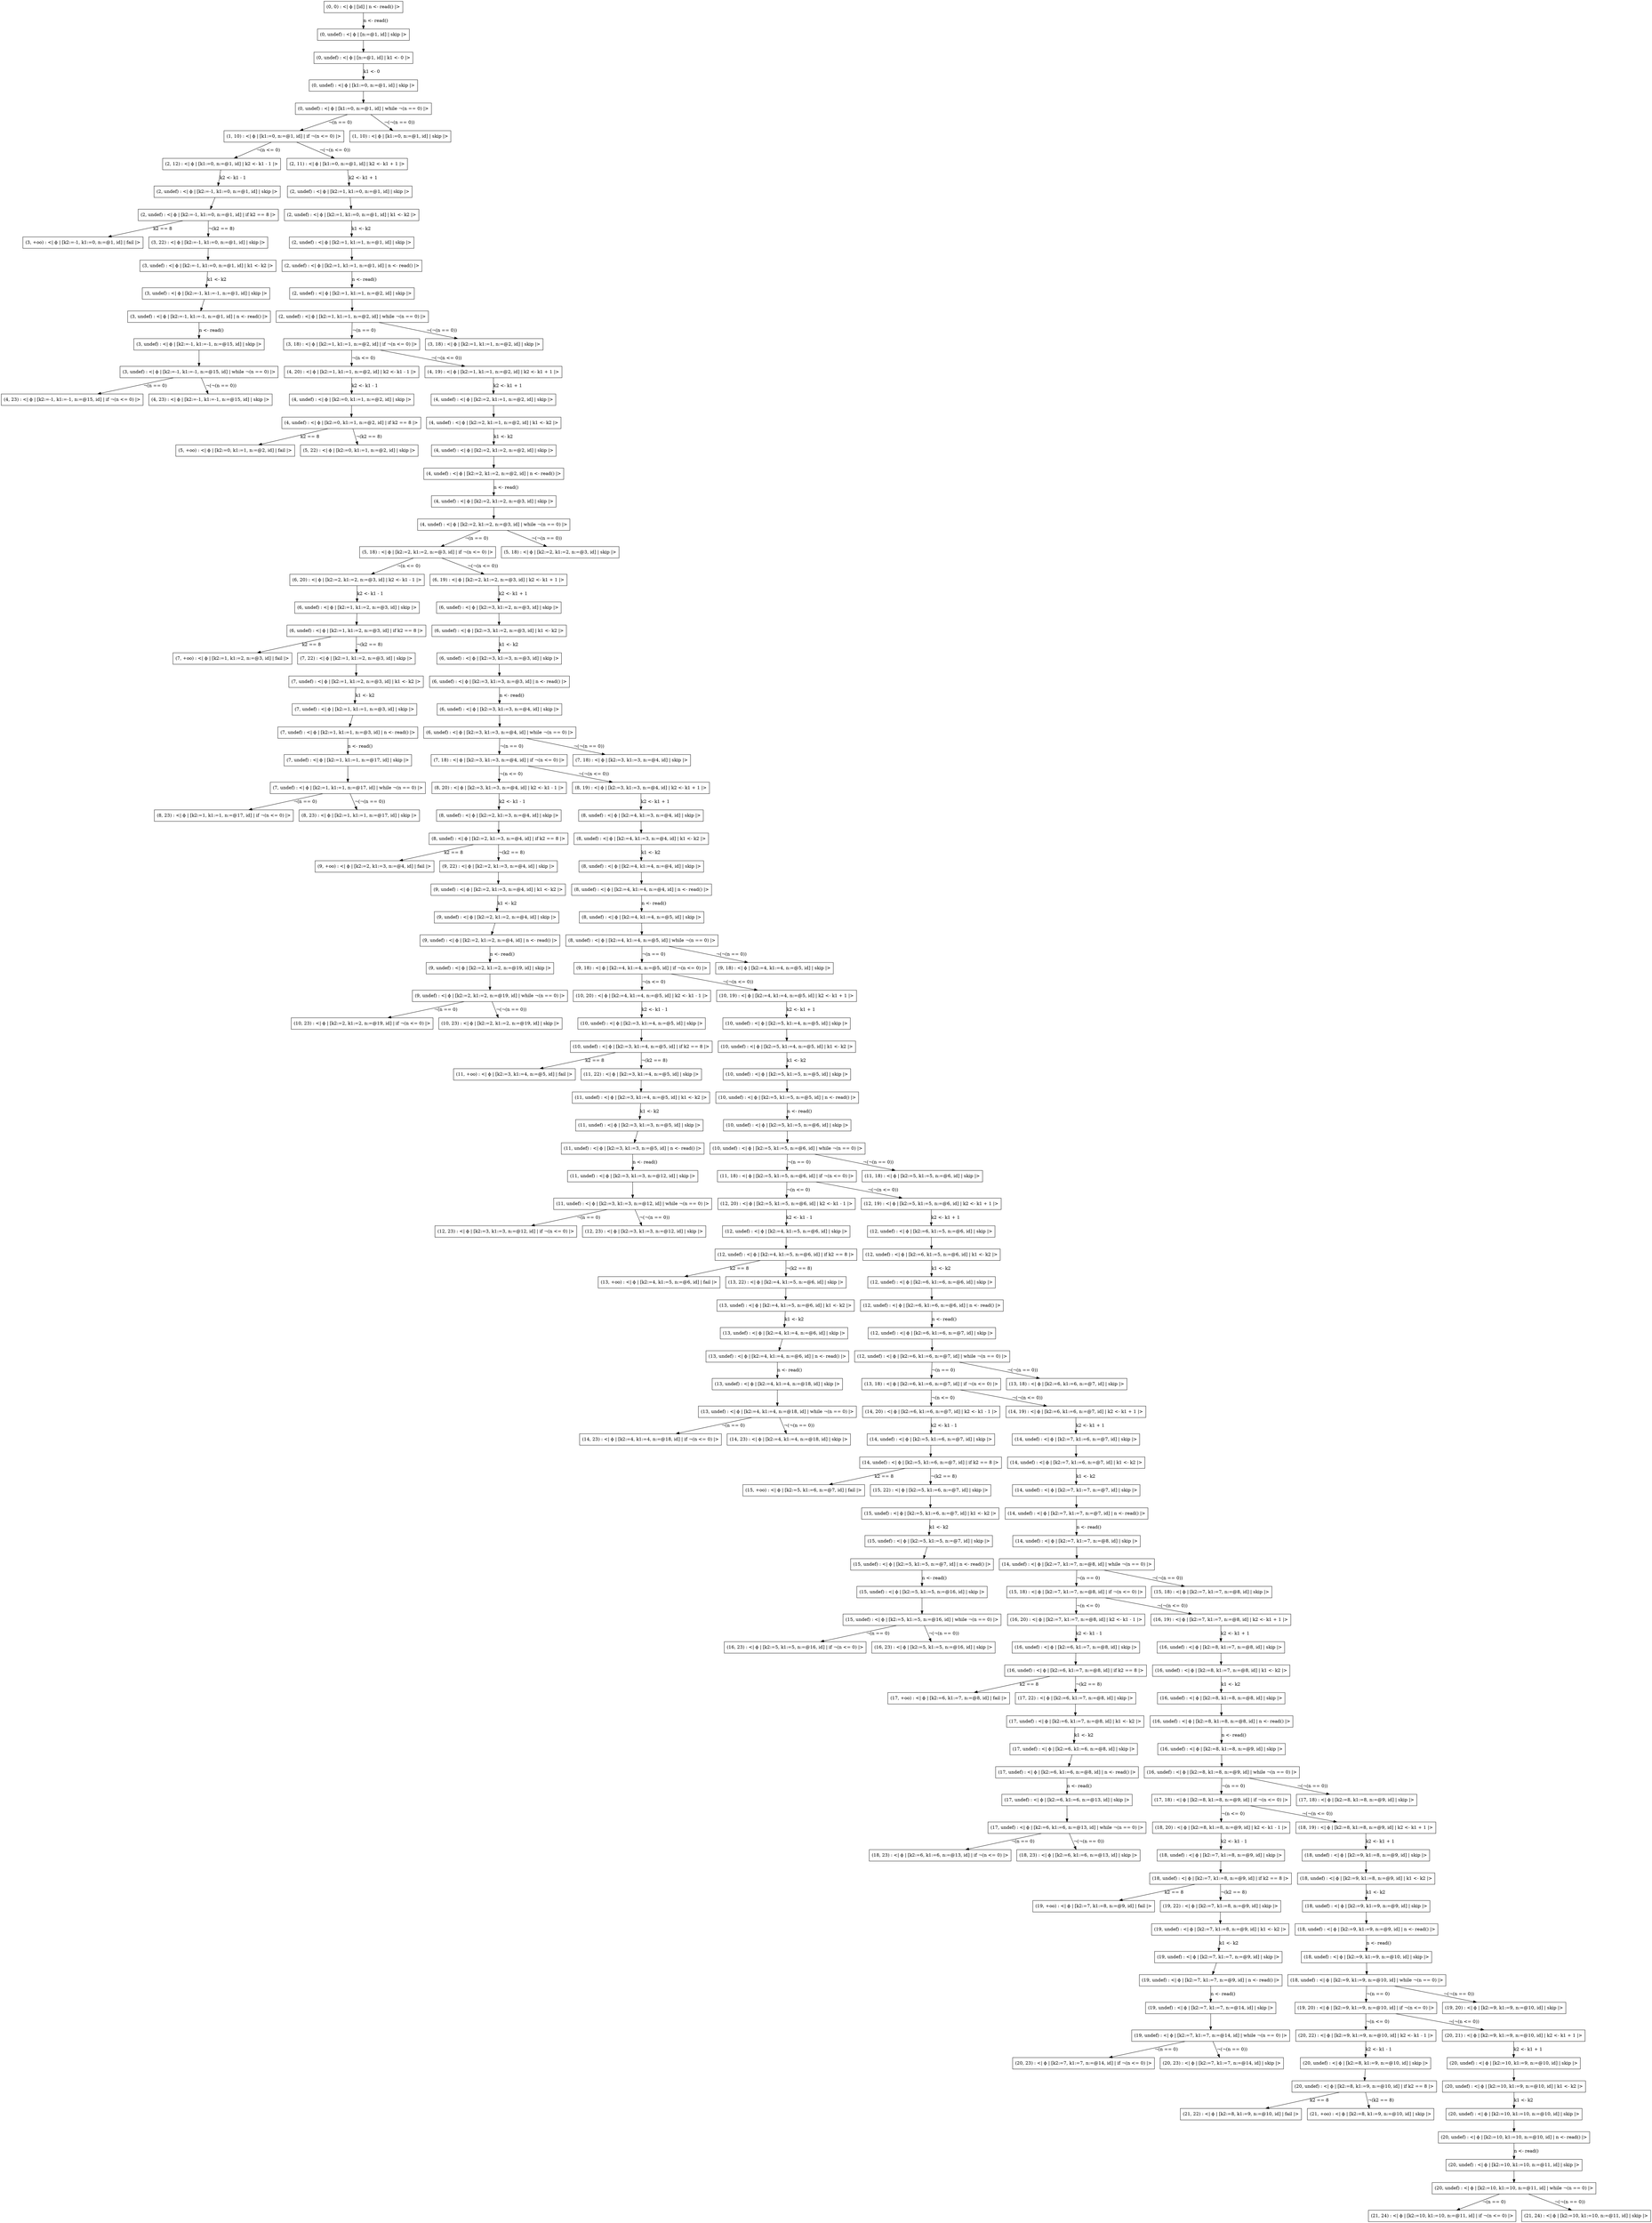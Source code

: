 digraph{
node[shape=box]
"(0, 0) : <| ϕ | [id] | n <- read() |>" -> "(0, undef) : <| ϕ | [n:=@1, id] | skip |>"[label="n <- read()"]
"(0, undef) : <| ϕ | [n:=@1, id] | skip |>" -> "(0, undef) : <| ϕ | [n:=@1, id] | k1 <- 0 |>"[label=""]
"(0, undef) : <| ϕ | [n:=@1, id] | k1 <- 0 |>" -> "(0, undef) : <| ϕ | [k1:=0, n:=@1, id] | skip |>"[label="k1 <- 0"]
"(0, undef) : <| ϕ | [k1:=0, n:=@1, id] | skip |>" -> "(0, undef) : <| ϕ | [k1:=0, n:=@1, id] | while ¬(n == 0) |>"[label=""]
"(0, undef) : <| ϕ | [k1:=0, n:=@1, id] | while ¬(n == 0) |>" -> "(1, 10) : <| ϕ | [k1:=0, n:=@1, id] | if ¬(n <= 0) |>"[label="¬(n == 0)"]
"(0, undef) : <| ϕ | [k1:=0, n:=@1, id] | while ¬(n == 0) |>" -> "(1, 10) : <| ϕ | [k1:=0, n:=@1, id] | skip |>"[label="¬(¬(n == 0))"]
"(1, 10) : <| ϕ | [k1:=0, n:=@1, id] | if ¬(n <= 0) |>" -> "(2, 12) : <| ϕ | [k1:=0, n:=@1, id] | k2 <- k1 - 1 |>"[label="¬(n <= 0)"]
"(1, 10) : <| ϕ | [k1:=0, n:=@1, id] | if ¬(n <= 0) |>" -> "(2, 11) : <| ϕ | [k1:=0, n:=@1, id] | k2 <- k1 + 1 |>"[label="¬(¬(n <= 0))"]
"(2, 11) : <| ϕ | [k1:=0, n:=@1, id] | k2 <- k1 + 1 |>" -> "(2, undef) : <| ϕ | [k2:=1, k1:=0, n:=@1, id] | skip |>"[label="k2 <- k1 + 1"]
"(2, undef) : <| ϕ | [k2:=1, k1:=0, n:=@1, id] | skip |>" -> "(2, undef) : <| ϕ | [k2:=1, k1:=0, n:=@1, id] | k1 <- k2 |>"[label=""]
"(2, undef) : <| ϕ | [k2:=1, k1:=0, n:=@1, id] | k1 <- k2 |>" -> "(2, undef) : <| ϕ | [k2:=1, k1:=1, n:=@1, id] | skip |>"[label="k1 <- k2"]
"(2, undef) : <| ϕ | [k2:=1, k1:=1, n:=@1, id] | skip |>" -> "(2, undef) : <| ϕ | [k2:=1, k1:=1, n:=@1, id] | n <- read() |>"[label=""]
"(2, undef) : <| ϕ | [k2:=1, k1:=1, n:=@1, id] | n <- read() |>" -> "(2, undef) : <| ϕ | [k2:=1, k1:=1, n:=@2, id] | skip |>"[label="n <- read()"]
"(2, undef) : <| ϕ | [k2:=1, k1:=1, n:=@2, id] | skip |>" -> "(2, undef) : <| ϕ | [k2:=1, k1:=1, n:=@2, id] | while ¬(n == 0) |>"[label=""]
"(2, undef) : <| ϕ | [k2:=1, k1:=1, n:=@2, id] | while ¬(n == 0) |>" -> "(3, 18) : <| ϕ | [k2:=1, k1:=1, n:=@2, id] | if ¬(n <= 0) |>"[label="¬(n == 0)"]
"(2, undef) : <| ϕ | [k2:=1, k1:=1, n:=@2, id] | while ¬(n == 0) |>" -> "(3, 18) : <| ϕ | [k2:=1, k1:=1, n:=@2, id] | skip |>"[label="¬(¬(n == 0))"]
"(2, 12) : <| ϕ | [k1:=0, n:=@1, id] | k2 <- k1 - 1 |>" -> "(2, undef) : <| ϕ | [k2:=-1, k1:=0, n:=@1, id] | skip |>"[label="k2 <- k1 - 1"]
"(2, undef) : <| ϕ | [k2:=-1, k1:=0, n:=@1, id] | skip |>" -> "(2, undef) : <| ϕ | [k2:=-1, k1:=0, n:=@1, id] | if k2 == 8 |>"[label=""]
"(2, undef) : <| ϕ | [k2:=-1, k1:=0, n:=@1, id] | if k2 == 8 |>" -> "(3, +oo) : <| ϕ | [k2:=-1, k1:=0, n:=@1, id] | fail |>"[label="k2 == 8"]
"(2, undef) : <| ϕ | [k2:=-1, k1:=0, n:=@1, id] | if k2 == 8 |>" -> "(3, 22) : <| ϕ | [k2:=-1, k1:=0, n:=@1, id] | skip |>"[label="¬(k2 == 8)"]
"(3, 18) : <| ϕ | [k2:=1, k1:=1, n:=@2, id] | if ¬(n <= 0) |>" -> "(4, 20) : <| ϕ | [k2:=1, k1:=1, n:=@2, id] | k2 <- k1 - 1 |>"[label="¬(n <= 0)"]
"(3, 18) : <| ϕ | [k2:=1, k1:=1, n:=@2, id] | if ¬(n <= 0) |>" -> "(4, 19) : <| ϕ | [k2:=1, k1:=1, n:=@2, id] | k2 <- k1 + 1 |>"[label="¬(¬(n <= 0))"]
"(4, 19) : <| ϕ | [k2:=1, k1:=1, n:=@2, id] | k2 <- k1 + 1 |>" -> "(4, undef) : <| ϕ | [k2:=2, k1:=1, n:=@2, id] | skip |>"[label="k2 <- k1 + 1"]
"(4, undef) : <| ϕ | [k2:=2, k1:=1, n:=@2, id] | skip |>" -> "(4, undef) : <| ϕ | [k2:=2, k1:=1, n:=@2, id] | k1 <- k2 |>"[label=""]
"(4, undef) : <| ϕ | [k2:=2, k1:=1, n:=@2, id] | k1 <- k2 |>" -> "(4, undef) : <| ϕ | [k2:=2, k1:=2, n:=@2, id] | skip |>"[label="k1 <- k2"]
"(4, undef) : <| ϕ | [k2:=2, k1:=2, n:=@2, id] | skip |>" -> "(4, undef) : <| ϕ | [k2:=2, k1:=2, n:=@2, id] | n <- read() |>"[label=""]
"(4, undef) : <| ϕ | [k2:=2, k1:=2, n:=@2, id] | n <- read() |>" -> "(4, undef) : <| ϕ | [k2:=2, k1:=2, n:=@3, id] | skip |>"[label="n <- read()"]
"(4, undef) : <| ϕ | [k2:=2, k1:=2, n:=@3, id] | skip |>" -> "(4, undef) : <| ϕ | [k2:=2, k1:=2, n:=@3, id] | while ¬(n == 0) |>"[label=""]
"(4, undef) : <| ϕ | [k2:=2, k1:=2, n:=@3, id] | while ¬(n == 0) |>" -> "(5, 18) : <| ϕ | [k2:=2, k1:=2, n:=@3, id] | if ¬(n <= 0) |>"[label="¬(n == 0)"]
"(4, undef) : <| ϕ | [k2:=2, k1:=2, n:=@3, id] | while ¬(n == 0) |>" -> "(5, 18) : <| ϕ | [k2:=2, k1:=2, n:=@3, id] | skip |>"[label="¬(¬(n == 0))"]
"(5, 18) : <| ϕ | [k2:=2, k1:=2, n:=@3, id] | if ¬(n <= 0) |>" -> "(6, 20) : <| ϕ | [k2:=2, k1:=2, n:=@3, id] | k2 <- k1 - 1 |>"[label="¬(n <= 0)"]
"(5, 18) : <| ϕ | [k2:=2, k1:=2, n:=@3, id] | if ¬(n <= 0) |>" -> "(6, 19) : <| ϕ | [k2:=2, k1:=2, n:=@3, id] | k2 <- k1 + 1 |>"[label="¬(¬(n <= 0))"]
"(6, 19) : <| ϕ | [k2:=2, k1:=2, n:=@3, id] | k2 <- k1 + 1 |>" -> "(6, undef) : <| ϕ | [k2:=3, k1:=2, n:=@3, id] | skip |>"[label="k2 <- k1 + 1"]
"(6, undef) : <| ϕ | [k2:=3, k1:=2, n:=@3, id] | skip |>" -> "(6, undef) : <| ϕ | [k2:=3, k1:=2, n:=@3, id] | k1 <- k2 |>"[label=""]
"(6, undef) : <| ϕ | [k2:=3, k1:=2, n:=@3, id] | k1 <- k2 |>" -> "(6, undef) : <| ϕ | [k2:=3, k1:=3, n:=@3, id] | skip |>"[label="k1 <- k2"]
"(6, undef) : <| ϕ | [k2:=3, k1:=3, n:=@3, id] | skip |>" -> "(6, undef) : <| ϕ | [k2:=3, k1:=3, n:=@3, id] | n <- read() |>"[label=""]
"(6, undef) : <| ϕ | [k2:=3, k1:=3, n:=@3, id] | n <- read() |>" -> "(6, undef) : <| ϕ | [k2:=3, k1:=3, n:=@4, id] | skip |>"[label="n <- read()"]
"(6, undef) : <| ϕ | [k2:=3, k1:=3, n:=@4, id] | skip |>" -> "(6, undef) : <| ϕ | [k2:=3, k1:=3, n:=@4, id] | while ¬(n == 0) |>"[label=""]
"(6, undef) : <| ϕ | [k2:=3, k1:=3, n:=@4, id] | while ¬(n == 0) |>" -> "(7, 18) : <| ϕ | [k2:=3, k1:=3, n:=@4, id] | if ¬(n <= 0) |>"[label="¬(n == 0)"]
"(6, undef) : <| ϕ | [k2:=3, k1:=3, n:=@4, id] | while ¬(n == 0) |>" -> "(7, 18) : <| ϕ | [k2:=3, k1:=3, n:=@4, id] | skip |>"[label="¬(¬(n == 0))"]
"(7, 18) : <| ϕ | [k2:=3, k1:=3, n:=@4, id] | if ¬(n <= 0) |>" -> "(8, 20) : <| ϕ | [k2:=3, k1:=3, n:=@4, id] | k2 <- k1 - 1 |>"[label="¬(n <= 0)"]
"(7, 18) : <| ϕ | [k2:=3, k1:=3, n:=@4, id] | if ¬(n <= 0) |>" -> "(8, 19) : <| ϕ | [k2:=3, k1:=3, n:=@4, id] | k2 <- k1 + 1 |>"[label="¬(¬(n <= 0))"]
"(8, 19) : <| ϕ | [k2:=3, k1:=3, n:=@4, id] | k2 <- k1 + 1 |>" -> "(8, undef) : <| ϕ | [k2:=4, k1:=3, n:=@4, id] | skip |>"[label="k2 <- k1 + 1"]
"(8, undef) : <| ϕ | [k2:=4, k1:=3, n:=@4, id] | skip |>" -> "(8, undef) : <| ϕ | [k2:=4, k1:=3, n:=@4, id] | k1 <- k2 |>"[label=""]
"(8, undef) : <| ϕ | [k2:=4, k1:=3, n:=@4, id] | k1 <- k2 |>" -> "(8, undef) : <| ϕ | [k2:=4, k1:=4, n:=@4, id] | skip |>"[label="k1 <- k2"]
"(8, undef) : <| ϕ | [k2:=4, k1:=4, n:=@4, id] | skip |>" -> "(8, undef) : <| ϕ | [k2:=4, k1:=4, n:=@4, id] | n <- read() |>"[label=""]
"(8, undef) : <| ϕ | [k2:=4, k1:=4, n:=@4, id] | n <- read() |>" -> "(8, undef) : <| ϕ | [k2:=4, k1:=4, n:=@5, id] | skip |>"[label="n <- read()"]
"(8, undef) : <| ϕ | [k2:=4, k1:=4, n:=@5, id] | skip |>" -> "(8, undef) : <| ϕ | [k2:=4, k1:=4, n:=@5, id] | while ¬(n == 0) |>"[label=""]
"(8, undef) : <| ϕ | [k2:=4, k1:=4, n:=@5, id] | while ¬(n == 0) |>" -> "(9, 18) : <| ϕ | [k2:=4, k1:=4, n:=@5, id] | if ¬(n <= 0) |>"[label="¬(n == 0)"]
"(8, undef) : <| ϕ | [k2:=4, k1:=4, n:=@5, id] | while ¬(n == 0) |>" -> "(9, 18) : <| ϕ | [k2:=4, k1:=4, n:=@5, id] | skip |>"[label="¬(¬(n == 0))"]
"(9, 18) : <| ϕ | [k2:=4, k1:=4, n:=@5, id] | if ¬(n <= 0) |>" -> "(10, 20) : <| ϕ | [k2:=4, k1:=4, n:=@5, id] | k2 <- k1 - 1 |>"[label="¬(n <= 0)"]
"(9, 18) : <| ϕ | [k2:=4, k1:=4, n:=@5, id] | if ¬(n <= 0) |>" -> "(10, 19) : <| ϕ | [k2:=4, k1:=4, n:=@5, id] | k2 <- k1 + 1 |>"[label="¬(¬(n <= 0))"]
"(10, 19) : <| ϕ | [k2:=4, k1:=4, n:=@5, id] | k2 <- k1 + 1 |>" -> "(10, undef) : <| ϕ | [k2:=5, k1:=4, n:=@5, id] | skip |>"[label="k2 <- k1 + 1"]
"(10, undef) : <| ϕ | [k2:=5, k1:=4, n:=@5, id] | skip |>" -> "(10, undef) : <| ϕ | [k2:=5, k1:=4, n:=@5, id] | k1 <- k2 |>"[label=""]
"(10, undef) : <| ϕ | [k2:=5, k1:=4, n:=@5, id] | k1 <- k2 |>" -> "(10, undef) : <| ϕ | [k2:=5, k1:=5, n:=@5, id] | skip |>"[label="k1 <- k2"]
"(10, undef) : <| ϕ | [k2:=5, k1:=5, n:=@5, id] | skip |>" -> "(10, undef) : <| ϕ | [k2:=5, k1:=5, n:=@5, id] | n <- read() |>"[label=""]
"(10, undef) : <| ϕ | [k2:=5, k1:=5, n:=@5, id] | n <- read() |>" -> "(10, undef) : <| ϕ | [k2:=5, k1:=5, n:=@6, id] | skip |>"[label="n <- read()"]
"(10, undef) : <| ϕ | [k2:=5, k1:=5, n:=@6, id] | skip |>" -> "(10, undef) : <| ϕ | [k2:=5, k1:=5, n:=@6, id] | while ¬(n == 0) |>"[label=""]
"(10, undef) : <| ϕ | [k2:=5, k1:=5, n:=@6, id] | while ¬(n == 0) |>" -> "(11, 18) : <| ϕ | [k2:=5, k1:=5, n:=@6, id] | if ¬(n <= 0) |>"[label="¬(n == 0)"]
"(10, undef) : <| ϕ | [k2:=5, k1:=5, n:=@6, id] | while ¬(n == 0) |>" -> "(11, 18) : <| ϕ | [k2:=5, k1:=5, n:=@6, id] | skip |>"[label="¬(¬(n == 0))"]
"(11, 18) : <| ϕ | [k2:=5, k1:=5, n:=@6, id] | if ¬(n <= 0) |>" -> "(12, 20) : <| ϕ | [k2:=5, k1:=5, n:=@6, id] | k2 <- k1 - 1 |>"[label="¬(n <= 0)"]
"(11, 18) : <| ϕ | [k2:=5, k1:=5, n:=@6, id] | if ¬(n <= 0) |>" -> "(12, 19) : <| ϕ | [k2:=5, k1:=5, n:=@6, id] | k2 <- k1 + 1 |>"[label="¬(¬(n <= 0))"]
"(12, 19) : <| ϕ | [k2:=5, k1:=5, n:=@6, id] | k2 <- k1 + 1 |>" -> "(12, undef) : <| ϕ | [k2:=6, k1:=5, n:=@6, id] | skip |>"[label="k2 <- k1 + 1"]
"(12, undef) : <| ϕ | [k2:=6, k1:=5, n:=@6, id] | skip |>" -> "(12, undef) : <| ϕ | [k2:=6, k1:=5, n:=@6, id] | k1 <- k2 |>"[label=""]
"(12, undef) : <| ϕ | [k2:=6, k1:=5, n:=@6, id] | k1 <- k2 |>" -> "(12, undef) : <| ϕ | [k2:=6, k1:=6, n:=@6, id] | skip |>"[label="k1 <- k2"]
"(12, undef) : <| ϕ | [k2:=6, k1:=6, n:=@6, id] | skip |>" -> "(12, undef) : <| ϕ | [k2:=6, k1:=6, n:=@6, id] | n <- read() |>"[label=""]
"(12, undef) : <| ϕ | [k2:=6, k1:=6, n:=@6, id] | n <- read() |>" -> "(12, undef) : <| ϕ | [k2:=6, k1:=6, n:=@7, id] | skip |>"[label="n <- read()"]
"(12, undef) : <| ϕ | [k2:=6, k1:=6, n:=@7, id] | skip |>" -> "(12, undef) : <| ϕ | [k2:=6, k1:=6, n:=@7, id] | while ¬(n == 0) |>"[label=""]
"(12, undef) : <| ϕ | [k2:=6, k1:=6, n:=@7, id] | while ¬(n == 0) |>" -> "(13, 18) : <| ϕ | [k2:=6, k1:=6, n:=@7, id] | if ¬(n <= 0) |>"[label="¬(n == 0)"]
"(12, undef) : <| ϕ | [k2:=6, k1:=6, n:=@7, id] | while ¬(n == 0) |>" -> "(13, 18) : <| ϕ | [k2:=6, k1:=6, n:=@7, id] | skip |>"[label="¬(¬(n == 0))"]
"(13, 18) : <| ϕ | [k2:=6, k1:=6, n:=@7, id] | if ¬(n <= 0) |>" -> "(14, 20) : <| ϕ | [k2:=6, k1:=6, n:=@7, id] | k2 <- k1 - 1 |>"[label="¬(n <= 0)"]
"(13, 18) : <| ϕ | [k2:=6, k1:=6, n:=@7, id] | if ¬(n <= 0) |>" -> "(14, 19) : <| ϕ | [k2:=6, k1:=6, n:=@7, id] | k2 <- k1 + 1 |>"[label="¬(¬(n <= 0))"]
"(14, 19) : <| ϕ | [k2:=6, k1:=6, n:=@7, id] | k2 <- k1 + 1 |>" -> "(14, undef) : <| ϕ | [k2:=7, k1:=6, n:=@7, id] | skip |>"[label="k2 <- k1 + 1"]
"(14, undef) : <| ϕ | [k2:=7, k1:=6, n:=@7, id] | skip |>" -> "(14, undef) : <| ϕ | [k2:=7, k1:=6, n:=@7, id] | k1 <- k2 |>"[label=""]
"(14, undef) : <| ϕ | [k2:=7, k1:=6, n:=@7, id] | k1 <- k2 |>" -> "(14, undef) : <| ϕ | [k2:=7, k1:=7, n:=@7, id] | skip |>"[label="k1 <- k2"]
"(14, undef) : <| ϕ | [k2:=7, k1:=7, n:=@7, id] | skip |>" -> "(14, undef) : <| ϕ | [k2:=7, k1:=7, n:=@7, id] | n <- read() |>"[label=""]
"(14, undef) : <| ϕ | [k2:=7, k1:=7, n:=@7, id] | n <- read() |>" -> "(14, undef) : <| ϕ | [k2:=7, k1:=7, n:=@8, id] | skip |>"[label="n <- read()"]
"(14, undef) : <| ϕ | [k2:=7, k1:=7, n:=@8, id] | skip |>" -> "(14, undef) : <| ϕ | [k2:=7, k1:=7, n:=@8, id] | while ¬(n == 0) |>"[label=""]
"(14, undef) : <| ϕ | [k2:=7, k1:=7, n:=@8, id] | while ¬(n == 0) |>" -> "(15, 18) : <| ϕ | [k2:=7, k1:=7, n:=@8, id] | if ¬(n <= 0) |>"[label="¬(n == 0)"]
"(14, undef) : <| ϕ | [k2:=7, k1:=7, n:=@8, id] | while ¬(n == 0) |>" -> "(15, 18) : <| ϕ | [k2:=7, k1:=7, n:=@8, id] | skip |>"[label="¬(¬(n == 0))"]
"(15, 18) : <| ϕ | [k2:=7, k1:=7, n:=@8, id] | if ¬(n <= 0) |>" -> "(16, 20) : <| ϕ | [k2:=7, k1:=7, n:=@8, id] | k2 <- k1 - 1 |>"[label="¬(n <= 0)"]
"(15, 18) : <| ϕ | [k2:=7, k1:=7, n:=@8, id] | if ¬(n <= 0) |>" -> "(16, 19) : <| ϕ | [k2:=7, k1:=7, n:=@8, id] | k2 <- k1 + 1 |>"[label="¬(¬(n <= 0))"]
"(16, 19) : <| ϕ | [k2:=7, k1:=7, n:=@8, id] | k2 <- k1 + 1 |>" -> "(16, undef) : <| ϕ | [k2:=8, k1:=7, n:=@8, id] | skip |>"[label="k2 <- k1 + 1"]
"(16, undef) : <| ϕ | [k2:=8, k1:=7, n:=@8, id] | skip |>" -> "(16, undef) : <| ϕ | [k2:=8, k1:=7, n:=@8, id] | k1 <- k2 |>"[label=""]
"(16, undef) : <| ϕ | [k2:=8, k1:=7, n:=@8, id] | k1 <- k2 |>" -> "(16, undef) : <| ϕ | [k2:=8, k1:=8, n:=@8, id] | skip |>"[label="k1 <- k2"]
"(16, undef) : <| ϕ | [k2:=8, k1:=8, n:=@8, id] | skip |>" -> "(16, undef) : <| ϕ | [k2:=8, k1:=8, n:=@8, id] | n <- read() |>"[label=""]
"(16, undef) : <| ϕ | [k2:=8, k1:=8, n:=@8, id] | n <- read() |>" -> "(16, undef) : <| ϕ | [k2:=8, k1:=8, n:=@9, id] | skip |>"[label="n <- read()"]
"(16, undef) : <| ϕ | [k2:=8, k1:=8, n:=@9, id] | skip |>" -> "(16, undef) : <| ϕ | [k2:=8, k1:=8, n:=@9, id] | while ¬(n == 0) |>"[label=""]
"(16, undef) : <| ϕ | [k2:=8, k1:=8, n:=@9, id] | while ¬(n == 0) |>" -> "(17, 18) : <| ϕ | [k2:=8, k1:=8, n:=@9, id] | if ¬(n <= 0) |>"[label="¬(n == 0)"]
"(16, undef) : <| ϕ | [k2:=8, k1:=8, n:=@9, id] | while ¬(n == 0) |>" -> "(17, 18) : <| ϕ | [k2:=8, k1:=8, n:=@9, id] | skip |>"[label="¬(¬(n == 0))"]
"(17, 18) : <| ϕ | [k2:=8, k1:=8, n:=@9, id] | if ¬(n <= 0) |>" -> "(18, 20) : <| ϕ | [k2:=8, k1:=8, n:=@9, id] | k2 <- k1 - 1 |>"[label="¬(n <= 0)"]
"(17, 18) : <| ϕ | [k2:=8, k1:=8, n:=@9, id] | if ¬(n <= 0) |>" -> "(18, 19) : <| ϕ | [k2:=8, k1:=8, n:=@9, id] | k2 <- k1 + 1 |>"[label="¬(¬(n <= 0))"]
"(18, 19) : <| ϕ | [k2:=8, k1:=8, n:=@9, id] | k2 <- k1 + 1 |>" -> "(18, undef) : <| ϕ | [k2:=9, k1:=8, n:=@9, id] | skip |>"[label="k2 <- k1 + 1"]
"(18, undef) : <| ϕ | [k2:=9, k1:=8, n:=@9, id] | skip |>" -> "(18, undef) : <| ϕ | [k2:=9, k1:=8, n:=@9, id] | k1 <- k2 |>"[label=""]
"(18, undef) : <| ϕ | [k2:=9, k1:=8, n:=@9, id] | k1 <- k2 |>" -> "(18, undef) : <| ϕ | [k2:=9, k1:=9, n:=@9, id] | skip |>"[label="k1 <- k2"]
"(18, undef) : <| ϕ | [k2:=9, k1:=9, n:=@9, id] | skip |>" -> "(18, undef) : <| ϕ | [k2:=9, k1:=9, n:=@9, id] | n <- read() |>"[label=""]
"(18, undef) : <| ϕ | [k2:=9, k1:=9, n:=@9, id] | n <- read() |>" -> "(18, undef) : <| ϕ | [k2:=9, k1:=9, n:=@10, id] | skip |>"[label="n <- read()"]
"(18, undef) : <| ϕ | [k2:=9, k1:=9, n:=@10, id] | skip |>" -> "(18, undef) : <| ϕ | [k2:=9, k1:=9, n:=@10, id] | while ¬(n == 0) |>"[label=""]
"(18, undef) : <| ϕ | [k2:=9, k1:=9, n:=@10, id] | while ¬(n == 0) |>" -> "(19, 20) : <| ϕ | [k2:=9, k1:=9, n:=@10, id] | if ¬(n <= 0) |>"[label="¬(n == 0)"]
"(18, undef) : <| ϕ | [k2:=9, k1:=9, n:=@10, id] | while ¬(n == 0) |>" -> "(19, 20) : <| ϕ | [k2:=9, k1:=9, n:=@10, id] | skip |>"[label="¬(¬(n == 0))"]
"(18, 20) : <| ϕ | [k2:=8, k1:=8, n:=@9, id] | k2 <- k1 - 1 |>" -> "(18, undef) : <| ϕ | [k2:=7, k1:=8, n:=@9, id] | skip |>"[label="k2 <- k1 - 1"]
"(18, undef) : <| ϕ | [k2:=7, k1:=8, n:=@9, id] | skip |>" -> "(18, undef) : <| ϕ | [k2:=7, k1:=8, n:=@9, id] | if k2 == 8 |>"[label=""]
"(18, undef) : <| ϕ | [k2:=7, k1:=8, n:=@9, id] | if k2 == 8 |>" -> "(19, +oo) : <| ϕ | [k2:=7, k1:=8, n:=@9, id] | fail |>"[label="k2 == 8"]
"(18, undef) : <| ϕ | [k2:=7, k1:=8, n:=@9, id] | if k2 == 8 |>" -> "(19, 22) : <| ϕ | [k2:=7, k1:=8, n:=@9, id] | skip |>"[label="¬(k2 == 8)"]
"(12, 20) : <| ϕ | [k2:=5, k1:=5, n:=@6, id] | k2 <- k1 - 1 |>" -> "(12, undef) : <| ϕ | [k2:=4, k1:=5, n:=@6, id] | skip |>"[label="k2 <- k1 - 1"]
"(12, undef) : <| ϕ | [k2:=4, k1:=5, n:=@6, id] | skip |>" -> "(12, undef) : <| ϕ | [k2:=4, k1:=5, n:=@6, id] | if k2 == 8 |>"[label=""]
"(12, undef) : <| ϕ | [k2:=4, k1:=5, n:=@6, id] | if k2 == 8 |>" -> "(13, +oo) : <| ϕ | [k2:=4, k1:=5, n:=@6, id] | fail |>"[label="k2 == 8"]
"(12, undef) : <| ϕ | [k2:=4, k1:=5, n:=@6, id] | if k2 == 8 |>" -> "(13, 22) : <| ϕ | [k2:=4, k1:=5, n:=@6, id] | skip |>"[label="¬(k2 == 8)"]
"(14, 20) : <| ϕ | [k2:=6, k1:=6, n:=@7, id] | k2 <- k1 - 1 |>" -> "(14, undef) : <| ϕ | [k2:=5, k1:=6, n:=@7, id] | skip |>"[label="k2 <- k1 - 1"]
"(14, undef) : <| ϕ | [k2:=5, k1:=6, n:=@7, id] | skip |>" -> "(14, undef) : <| ϕ | [k2:=5, k1:=6, n:=@7, id] | if k2 == 8 |>"[label=""]
"(14, undef) : <| ϕ | [k2:=5, k1:=6, n:=@7, id] | if k2 == 8 |>" -> "(15, +oo) : <| ϕ | [k2:=5, k1:=6, n:=@7, id] | fail |>"[label="k2 == 8"]
"(14, undef) : <| ϕ | [k2:=5, k1:=6, n:=@7, id] | if k2 == 8 |>" -> "(15, 22) : <| ϕ | [k2:=5, k1:=6, n:=@7, id] | skip |>"[label="¬(k2 == 8)"]
"(16, 20) : <| ϕ | [k2:=7, k1:=7, n:=@8, id] | k2 <- k1 - 1 |>" -> "(16, undef) : <| ϕ | [k2:=6, k1:=7, n:=@8, id] | skip |>"[label="k2 <- k1 - 1"]
"(16, undef) : <| ϕ | [k2:=6, k1:=7, n:=@8, id] | skip |>" -> "(16, undef) : <| ϕ | [k2:=6, k1:=7, n:=@8, id] | if k2 == 8 |>"[label=""]
"(16, undef) : <| ϕ | [k2:=6, k1:=7, n:=@8, id] | if k2 == 8 |>" -> "(17, +oo) : <| ϕ | [k2:=6, k1:=7, n:=@8, id] | fail |>"[label="k2 == 8"]
"(16, undef) : <| ϕ | [k2:=6, k1:=7, n:=@8, id] | if k2 == 8 |>" -> "(17, 22) : <| ϕ | [k2:=6, k1:=7, n:=@8, id] | skip |>"[label="¬(k2 == 8)"]
"(4, 20) : <| ϕ | [k2:=1, k1:=1, n:=@2, id] | k2 <- k1 - 1 |>" -> "(4, undef) : <| ϕ | [k2:=0, k1:=1, n:=@2, id] | skip |>"[label="k2 <- k1 - 1"]
"(4, undef) : <| ϕ | [k2:=0, k1:=1, n:=@2, id] | skip |>" -> "(4, undef) : <| ϕ | [k2:=0, k1:=1, n:=@2, id] | if k2 == 8 |>"[label=""]
"(4, undef) : <| ϕ | [k2:=0, k1:=1, n:=@2, id] | if k2 == 8 |>" -> "(5, +oo) : <| ϕ | [k2:=0, k1:=1, n:=@2, id] | fail |>"[label="k2 == 8"]
"(4, undef) : <| ϕ | [k2:=0, k1:=1, n:=@2, id] | if k2 == 8 |>" -> "(5, 22) : <| ϕ | [k2:=0, k1:=1, n:=@2, id] | skip |>"[label="¬(k2 == 8)"]
"(19, 20) : <| ϕ | [k2:=9, k1:=9, n:=@10, id] | if ¬(n <= 0) |>" -> "(20, 22) : <| ϕ | [k2:=9, k1:=9, n:=@10, id] | k2 <- k1 - 1 |>"[label="¬(n <= 0)"]
"(19, 20) : <| ϕ | [k2:=9, k1:=9, n:=@10, id] | if ¬(n <= 0) |>" -> "(20, 21) : <| ϕ | [k2:=9, k1:=9, n:=@10, id] | k2 <- k1 + 1 |>"[label="¬(¬(n <= 0))"]
"(8, 20) : <| ϕ | [k2:=3, k1:=3, n:=@4, id] | k2 <- k1 - 1 |>" -> "(8, undef) : <| ϕ | [k2:=2, k1:=3, n:=@4, id] | skip |>"[label="k2 <- k1 - 1"]
"(8, undef) : <| ϕ | [k2:=2, k1:=3, n:=@4, id] | skip |>" -> "(8, undef) : <| ϕ | [k2:=2, k1:=3, n:=@4, id] | if k2 == 8 |>"[label=""]
"(8, undef) : <| ϕ | [k2:=2, k1:=3, n:=@4, id] | if k2 == 8 |>" -> "(9, +oo) : <| ϕ | [k2:=2, k1:=3, n:=@4, id] | fail |>"[label="k2 == 8"]
"(8, undef) : <| ϕ | [k2:=2, k1:=3, n:=@4, id] | if k2 == 8 |>" -> "(9, 22) : <| ϕ | [k2:=2, k1:=3, n:=@4, id] | skip |>"[label="¬(k2 == 8)"]
"(10, 20) : <| ϕ | [k2:=4, k1:=4, n:=@5, id] | k2 <- k1 - 1 |>" -> "(10, undef) : <| ϕ | [k2:=3, k1:=4, n:=@5, id] | skip |>"[label="k2 <- k1 - 1"]
"(10, undef) : <| ϕ | [k2:=3, k1:=4, n:=@5, id] | skip |>" -> "(10, undef) : <| ϕ | [k2:=3, k1:=4, n:=@5, id] | if k2 == 8 |>"[label=""]
"(10, undef) : <| ϕ | [k2:=3, k1:=4, n:=@5, id] | if k2 == 8 |>" -> "(11, +oo) : <| ϕ | [k2:=3, k1:=4, n:=@5, id] | fail |>"[label="k2 == 8"]
"(10, undef) : <| ϕ | [k2:=3, k1:=4, n:=@5, id] | if k2 == 8 |>" -> "(11, 22) : <| ϕ | [k2:=3, k1:=4, n:=@5, id] | skip |>"[label="¬(k2 == 8)"]
"(6, 20) : <| ϕ | [k2:=2, k1:=2, n:=@3, id] | k2 <- k1 - 1 |>" -> "(6, undef) : <| ϕ | [k2:=1, k1:=2, n:=@3, id] | skip |>"[label="k2 <- k1 - 1"]
"(6, undef) : <| ϕ | [k2:=1, k1:=2, n:=@3, id] | skip |>" -> "(6, undef) : <| ϕ | [k2:=1, k1:=2, n:=@3, id] | if k2 == 8 |>"[label=""]
"(6, undef) : <| ϕ | [k2:=1, k1:=2, n:=@3, id] | if k2 == 8 |>" -> "(7, +oo) : <| ϕ | [k2:=1, k1:=2, n:=@3, id] | fail |>"[label="k2 == 8"]
"(6, undef) : <| ϕ | [k2:=1, k1:=2, n:=@3, id] | if k2 == 8 |>" -> "(7, 22) : <| ϕ | [k2:=1, k1:=2, n:=@3, id] | skip |>"[label="¬(k2 == 8)"]
"(20, 21) : <| ϕ | [k2:=9, k1:=9, n:=@10, id] | k2 <- k1 + 1 |>" -> "(20, undef) : <| ϕ | [k2:=10, k1:=9, n:=@10, id] | skip |>"[label="k2 <- k1 + 1"]
"(20, undef) : <| ϕ | [k2:=10, k1:=9, n:=@10, id] | skip |>" -> "(20, undef) : <| ϕ | [k2:=10, k1:=9, n:=@10, id] | k1 <- k2 |>"[label=""]
"(20, undef) : <| ϕ | [k2:=10, k1:=9, n:=@10, id] | k1 <- k2 |>" -> "(20, undef) : <| ϕ | [k2:=10, k1:=10, n:=@10, id] | skip |>"[label="k1 <- k2"]
"(20, undef) : <| ϕ | [k2:=10, k1:=10, n:=@10, id] | skip |>" -> "(20, undef) : <| ϕ | [k2:=10, k1:=10, n:=@10, id] | n <- read() |>"[label=""]
"(20, undef) : <| ϕ | [k2:=10, k1:=10, n:=@10, id] | n <- read() |>" -> "(20, undef) : <| ϕ | [k2:=10, k1:=10, n:=@11, id] | skip |>"[label="n <- read()"]
"(20, undef) : <| ϕ | [k2:=10, k1:=10, n:=@11, id] | skip |>" -> "(20, undef) : <| ϕ | [k2:=10, k1:=10, n:=@11, id] | while ¬(n == 0) |>"[label=""]
"(20, undef) : <| ϕ | [k2:=10, k1:=10, n:=@11, id] | while ¬(n == 0) |>" -> "(21, 24) : <| ϕ | [k2:=10, k1:=10, n:=@11, id] | if ¬(n <= 0) |>"[label="¬(n == 0)"]
"(20, undef) : <| ϕ | [k2:=10, k1:=10, n:=@11, id] | while ¬(n == 0) |>" -> "(21, 24) : <| ϕ | [k2:=10, k1:=10, n:=@11, id] | skip |>"[label="¬(¬(n == 0))"]
"(11, 22) : <| ϕ | [k2:=3, k1:=4, n:=@5, id] | skip |>" -> "(11, undef) : <| ϕ | [k2:=3, k1:=4, n:=@5, id] | k1 <- k2 |>"[label=""]
"(11, undef) : <| ϕ | [k2:=3, k1:=4, n:=@5, id] | k1 <- k2 |>" -> "(11, undef) : <| ϕ | [k2:=3, k1:=3, n:=@5, id] | skip |>"[label="k1 <- k2"]
"(11, undef) : <| ϕ | [k2:=3, k1:=3, n:=@5, id] | skip |>" -> "(11, undef) : <| ϕ | [k2:=3, k1:=3, n:=@5, id] | n <- read() |>"[label=""]
"(11, undef) : <| ϕ | [k2:=3, k1:=3, n:=@5, id] | n <- read() |>" -> "(11, undef) : <| ϕ | [k2:=3, k1:=3, n:=@12, id] | skip |>"[label="n <- read()"]
"(11, undef) : <| ϕ | [k2:=3, k1:=3, n:=@12, id] | skip |>" -> "(11, undef) : <| ϕ | [k2:=3, k1:=3, n:=@12, id] | while ¬(n == 0) |>"[label=""]
"(11, undef) : <| ϕ | [k2:=3, k1:=3, n:=@12, id] | while ¬(n == 0) |>" -> "(12, 23) : <| ϕ | [k2:=3, k1:=3, n:=@12, id] | if ¬(n <= 0) |>"[label="¬(n == 0)"]
"(11, undef) : <| ϕ | [k2:=3, k1:=3, n:=@12, id] | while ¬(n == 0) |>" -> "(12, 23) : <| ϕ | [k2:=3, k1:=3, n:=@12, id] | skip |>"[label="¬(¬(n == 0))"]
"(17, 22) : <| ϕ | [k2:=6, k1:=7, n:=@8, id] | skip |>" -> "(17, undef) : <| ϕ | [k2:=6, k1:=7, n:=@8, id] | k1 <- k2 |>"[label=""]
"(17, undef) : <| ϕ | [k2:=6, k1:=7, n:=@8, id] | k1 <- k2 |>" -> "(17, undef) : <| ϕ | [k2:=6, k1:=6, n:=@8, id] | skip |>"[label="k1 <- k2"]
"(17, undef) : <| ϕ | [k2:=6, k1:=6, n:=@8, id] | skip |>" -> "(17, undef) : <| ϕ | [k2:=6, k1:=6, n:=@8, id] | n <- read() |>"[label=""]
"(17, undef) : <| ϕ | [k2:=6, k1:=6, n:=@8, id] | n <- read() |>" -> "(17, undef) : <| ϕ | [k2:=6, k1:=6, n:=@13, id] | skip |>"[label="n <- read()"]
"(17, undef) : <| ϕ | [k2:=6, k1:=6, n:=@13, id] | skip |>" -> "(17, undef) : <| ϕ | [k2:=6, k1:=6, n:=@13, id] | while ¬(n == 0) |>"[label=""]
"(17, undef) : <| ϕ | [k2:=6, k1:=6, n:=@13, id] | while ¬(n == 0) |>" -> "(18, 23) : <| ϕ | [k2:=6, k1:=6, n:=@13, id] | if ¬(n <= 0) |>"[label="¬(n == 0)"]
"(17, undef) : <| ϕ | [k2:=6, k1:=6, n:=@13, id] | while ¬(n == 0) |>" -> "(18, 23) : <| ϕ | [k2:=6, k1:=6, n:=@13, id] | skip |>"[label="¬(¬(n == 0))"]
"(19, 22) : <| ϕ | [k2:=7, k1:=8, n:=@9, id] | skip |>" -> "(19, undef) : <| ϕ | [k2:=7, k1:=8, n:=@9, id] | k1 <- k2 |>"[label=""]
"(19, undef) : <| ϕ | [k2:=7, k1:=8, n:=@9, id] | k1 <- k2 |>" -> "(19, undef) : <| ϕ | [k2:=7, k1:=7, n:=@9, id] | skip |>"[label="k1 <- k2"]
"(19, undef) : <| ϕ | [k2:=7, k1:=7, n:=@9, id] | skip |>" -> "(19, undef) : <| ϕ | [k2:=7, k1:=7, n:=@9, id] | n <- read() |>"[label=""]
"(19, undef) : <| ϕ | [k2:=7, k1:=7, n:=@9, id] | n <- read() |>" -> "(19, undef) : <| ϕ | [k2:=7, k1:=7, n:=@14, id] | skip |>"[label="n <- read()"]
"(19, undef) : <| ϕ | [k2:=7, k1:=7, n:=@14, id] | skip |>" -> "(19, undef) : <| ϕ | [k2:=7, k1:=7, n:=@14, id] | while ¬(n == 0) |>"[label=""]
"(19, undef) : <| ϕ | [k2:=7, k1:=7, n:=@14, id] | while ¬(n == 0) |>" -> "(20, 23) : <| ϕ | [k2:=7, k1:=7, n:=@14, id] | if ¬(n <= 0) |>"[label="¬(n == 0)"]
"(19, undef) : <| ϕ | [k2:=7, k1:=7, n:=@14, id] | while ¬(n == 0) |>" -> "(20, 23) : <| ϕ | [k2:=7, k1:=7, n:=@14, id] | skip |>"[label="¬(¬(n == 0))"]
"(20, 22) : <| ϕ | [k2:=9, k1:=9, n:=@10, id] | k2 <- k1 - 1 |>" -> "(20, undef) : <| ϕ | [k2:=8, k1:=9, n:=@10, id] | skip |>"[label="k2 <- k1 - 1"]
"(20, undef) : <| ϕ | [k2:=8, k1:=9, n:=@10, id] | skip |>" -> "(20, undef) : <| ϕ | [k2:=8, k1:=9, n:=@10, id] | if k2 == 8 |>"[label=""]
"(20, undef) : <| ϕ | [k2:=8, k1:=9, n:=@10, id] | if k2 == 8 |>" -> "(21, 22) : <| ϕ | [k2:=8, k1:=9, n:=@10, id] | fail |>"[label="k2 == 8"]
"(20, undef) : <| ϕ | [k2:=8, k1:=9, n:=@10, id] | if k2 == 8 |>" -> "(21, +oo) : <| ϕ | [k2:=8, k1:=9, n:=@10, id] | skip |>"[label="¬(k2 == 8)"]
"(3, 22) : <| ϕ | [k2:=-1, k1:=0, n:=@1, id] | skip |>" -> "(3, undef) : <| ϕ | [k2:=-1, k1:=0, n:=@1, id] | k1 <- k2 |>"[label=""]
"(3, undef) : <| ϕ | [k2:=-1, k1:=0, n:=@1, id] | k1 <- k2 |>" -> "(3, undef) : <| ϕ | [k2:=-1, k1:=-1, n:=@1, id] | skip |>"[label="k1 <- k2"]
"(3, undef) : <| ϕ | [k2:=-1, k1:=-1, n:=@1, id] | skip |>" -> "(3, undef) : <| ϕ | [k2:=-1, k1:=-1, n:=@1, id] | n <- read() |>"[label=""]
"(3, undef) : <| ϕ | [k2:=-1, k1:=-1, n:=@1, id] | n <- read() |>" -> "(3, undef) : <| ϕ | [k2:=-1, k1:=-1, n:=@15, id] | skip |>"[label="n <- read()"]
"(3, undef) : <| ϕ | [k2:=-1, k1:=-1, n:=@15, id] | skip |>" -> "(3, undef) : <| ϕ | [k2:=-1, k1:=-1, n:=@15, id] | while ¬(n == 0) |>"[label=""]
"(3, undef) : <| ϕ | [k2:=-1, k1:=-1, n:=@15, id] | while ¬(n == 0) |>" -> "(4, 23) : <| ϕ | [k2:=-1, k1:=-1, n:=@15, id] | if ¬(n <= 0) |>"[label="¬(n == 0)"]
"(3, undef) : <| ϕ | [k2:=-1, k1:=-1, n:=@15, id] | while ¬(n == 0) |>" -> "(4, 23) : <| ϕ | [k2:=-1, k1:=-1, n:=@15, id] | skip |>"[label="¬(¬(n == 0))"]
"(15, 22) : <| ϕ | [k2:=5, k1:=6, n:=@7, id] | skip |>" -> "(15, undef) : <| ϕ | [k2:=5, k1:=6, n:=@7, id] | k1 <- k2 |>"[label=""]
"(15, undef) : <| ϕ | [k2:=5, k1:=6, n:=@7, id] | k1 <- k2 |>" -> "(15, undef) : <| ϕ | [k2:=5, k1:=5, n:=@7, id] | skip |>"[label="k1 <- k2"]
"(15, undef) : <| ϕ | [k2:=5, k1:=5, n:=@7, id] | skip |>" -> "(15, undef) : <| ϕ | [k2:=5, k1:=5, n:=@7, id] | n <- read() |>"[label=""]
"(15, undef) : <| ϕ | [k2:=5, k1:=5, n:=@7, id] | n <- read() |>" -> "(15, undef) : <| ϕ | [k2:=5, k1:=5, n:=@16, id] | skip |>"[label="n <- read()"]
"(15, undef) : <| ϕ | [k2:=5, k1:=5, n:=@16, id] | skip |>" -> "(15, undef) : <| ϕ | [k2:=5, k1:=5, n:=@16, id] | while ¬(n == 0) |>"[label=""]
"(15, undef) : <| ϕ | [k2:=5, k1:=5, n:=@16, id] | while ¬(n == 0) |>" -> "(16, 23) : <| ϕ | [k2:=5, k1:=5, n:=@16, id] | if ¬(n <= 0) |>"[label="¬(n == 0)"]
"(15, undef) : <| ϕ | [k2:=5, k1:=5, n:=@16, id] | while ¬(n == 0) |>" -> "(16, 23) : <| ϕ | [k2:=5, k1:=5, n:=@16, id] | skip |>"[label="¬(¬(n == 0))"]
"(7, 22) : <| ϕ | [k2:=1, k1:=2, n:=@3, id] | skip |>" -> "(7, undef) : <| ϕ | [k2:=1, k1:=2, n:=@3, id] | k1 <- k2 |>"[label=""]
"(7, undef) : <| ϕ | [k2:=1, k1:=2, n:=@3, id] | k1 <- k2 |>" -> "(7, undef) : <| ϕ | [k2:=1, k1:=1, n:=@3, id] | skip |>"[label="k1 <- k2"]
"(7, undef) : <| ϕ | [k2:=1, k1:=1, n:=@3, id] | skip |>" -> "(7, undef) : <| ϕ | [k2:=1, k1:=1, n:=@3, id] | n <- read() |>"[label=""]
"(7, undef) : <| ϕ | [k2:=1, k1:=1, n:=@3, id] | n <- read() |>" -> "(7, undef) : <| ϕ | [k2:=1, k1:=1, n:=@17, id] | skip |>"[label="n <- read()"]
"(7, undef) : <| ϕ | [k2:=1, k1:=1, n:=@17, id] | skip |>" -> "(7, undef) : <| ϕ | [k2:=1, k1:=1, n:=@17, id] | while ¬(n == 0) |>"[label=""]
"(7, undef) : <| ϕ | [k2:=1, k1:=1, n:=@17, id] | while ¬(n == 0) |>" -> "(8, 23) : <| ϕ | [k2:=1, k1:=1, n:=@17, id] | if ¬(n <= 0) |>"[label="¬(n == 0)"]
"(7, undef) : <| ϕ | [k2:=1, k1:=1, n:=@17, id] | while ¬(n == 0) |>" -> "(8, 23) : <| ϕ | [k2:=1, k1:=1, n:=@17, id] | skip |>"[label="¬(¬(n == 0))"]
"(13, 22) : <| ϕ | [k2:=4, k1:=5, n:=@6, id] | skip |>" -> "(13, undef) : <| ϕ | [k2:=4, k1:=5, n:=@6, id] | k1 <- k2 |>"[label=""]
"(13, undef) : <| ϕ | [k2:=4, k1:=5, n:=@6, id] | k1 <- k2 |>" -> "(13, undef) : <| ϕ | [k2:=4, k1:=4, n:=@6, id] | skip |>"[label="k1 <- k2"]
"(13, undef) : <| ϕ | [k2:=4, k1:=4, n:=@6, id] | skip |>" -> "(13, undef) : <| ϕ | [k2:=4, k1:=4, n:=@6, id] | n <- read() |>"[label=""]
"(13, undef) : <| ϕ | [k2:=4, k1:=4, n:=@6, id] | n <- read() |>" -> "(13, undef) : <| ϕ | [k2:=4, k1:=4, n:=@18, id] | skip |>"[label="n <- read()"]
"(13, undef) : <| ϕ | [k2:=4, k1:=4, n:=@18, id] | skip |>" -> "(13, undef) : <| ϕ | [k2:=4, k1:=4, n:=@18, id] | while ¬(n == 0) |>"[label=""]
"(13, undef) : <| ϕ | [k2:=4, k1:=4, n:=@18, id] | while ¬(n == 0) |>" -> "(14, 23) : <| ϕ | [k2:=4, k1:=4, n:=@18, id] | if ¬(n <= 0) |>"[label="¬(n == 0)"]
"(13, undef) : <| ϕ | [k2:=4, k1:=4, n:=@18, id] | while ¬(n == 0) |>" -> "(14, 23) : <| ϕ | [k2:=4, k1:=4, n:=@18, id] | skip |>"[label="¬(¬(n == 0))"]
"(9, 22) : <| ϕ | [k2:=2, k1:=3, n:=@4, id] | skip |>" -> "(9, undef) : <| ϕ | [k2:=2, k1:=3, n:=@4, id] | k1 <- k2 |>"[label=""]
"(9, undef) : <| ϕ | [k2:=2, k1:=3, n:=@4, id] | k1 <- k2 |>" -> "(9, undef) : <| ϕ | [k2:=2, k1:=2, n:=@4, id] | skip |>"[label="k1 <- k2"]
"(9, undef) : <| ϕ | [k2:=2, k1:=2, n:=@4, id] | skip |>" -> "(9, undef) : <| ϕ | [k2:=2, k1:=2, n:=@4, id] | n <- read() |>"[label=""]
"(9, undef) : <| ϕ | [k2:=2, k1:=2, n:=@4, id] | n <- read() |>" -> "(9, undef) : <| ϕ | [k2:=2, k1:=2, n:=@19, id] | skip |>"[label="n <- read()"]
"(9, undef) : <| ϕ | [k2:=2, k1:=2, n:=@19, id] | skip |>" -> "(9, undef) : <| ϕ | [k2:=2, k1:=2, n:=@19, id] | while ¬(n == 0) |>"[label=""]
"(9, undef) : <| ϕ | [k2:=2, k1:=2, n:=@19, id] | while ¬(n == 0) |>" -> "(10, 23) : <| ϕ | [k2:=2, k1:=2, n:=@19, id] | if ¬(n <= 0) |>"[label="¬(n == 0)"]
"(9, undef) : <| ϕ | [k2:=2, k1:=2, n:=@19, id] | while ¬(n == 0) |>" -> "(10, 23) : <| ϕ | [k2:=2, k1:=2, n:=@19, id] | skip |>"[label="¬(¬(n == 0))"]
}
